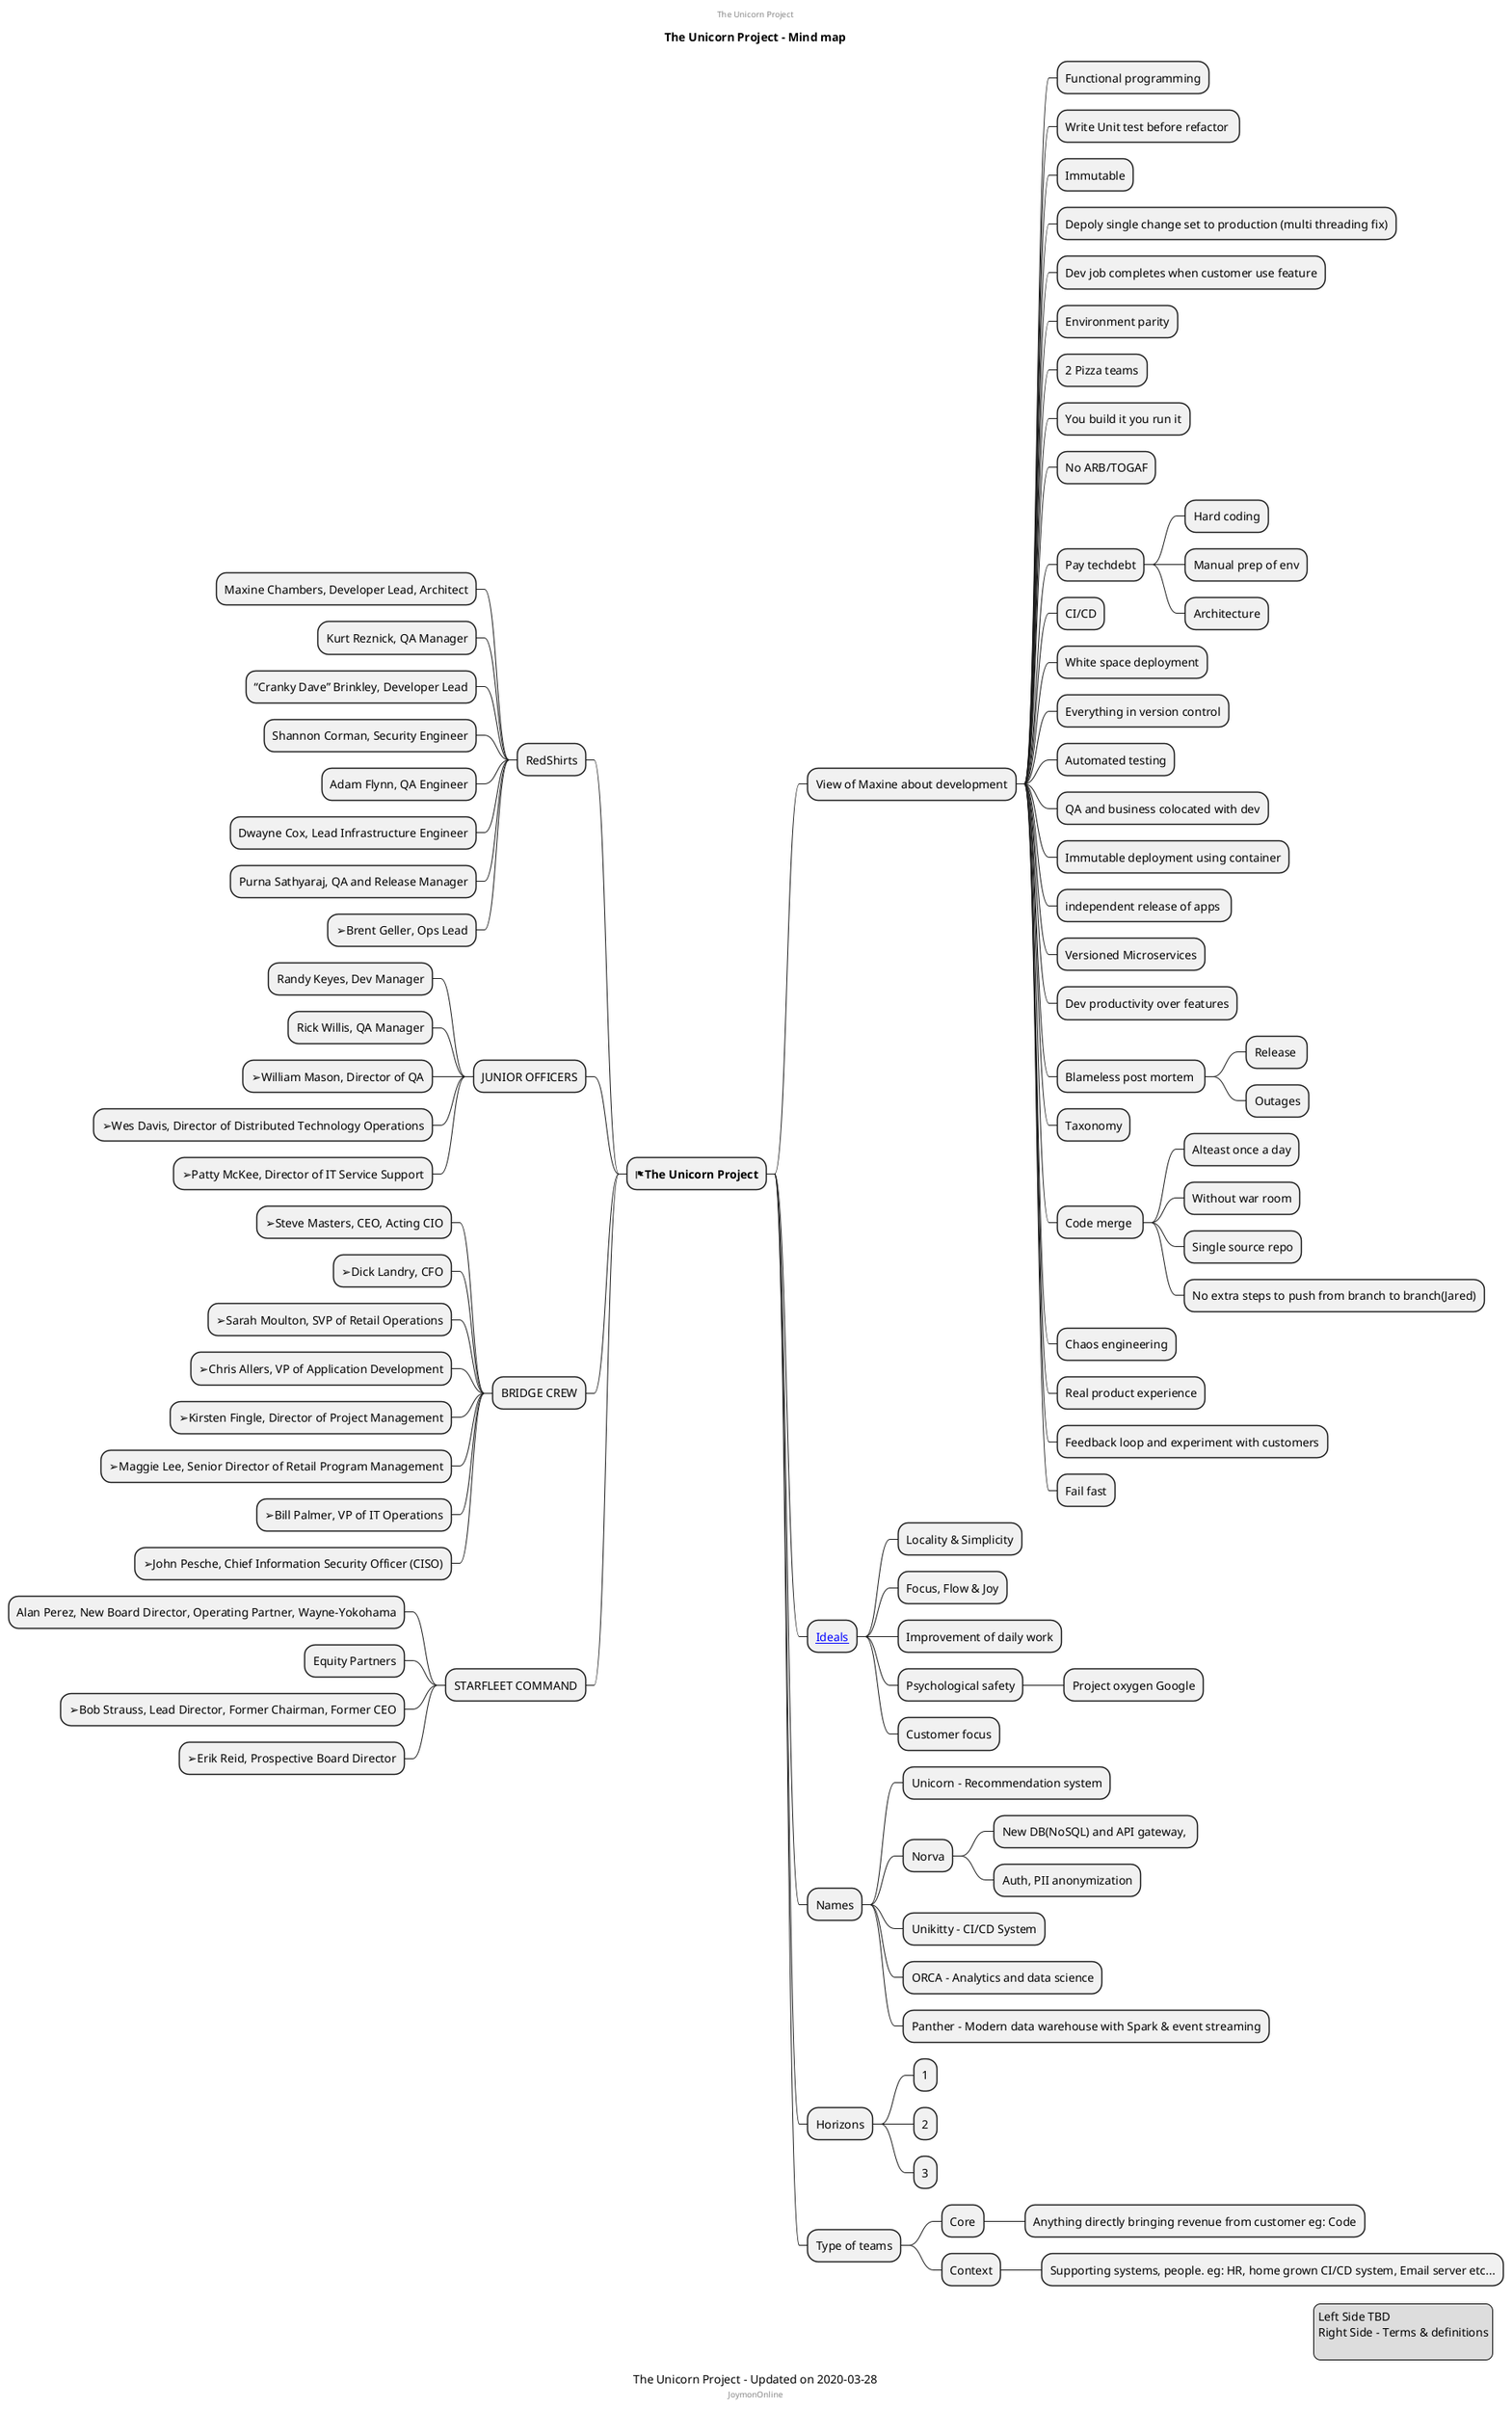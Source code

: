 @startmindmap
caption The Unicorn Project - Updated on 2020-03-28
title The Unicorn Project - Mind map
center header
The Unicorn Project
endheader

* <&flag><b>The Unicorn Project</b>
** View of Maxine about development
*** Functional programming
*** Write Unit test before refactor 
*** Immutable
*** Depoly single change set to production (multi threading fix)
*** Dev job completes when customer use feature
*** Environment parity
*** 2 Pizza teams
*** You build it you run it
*** No ARB/TOGAF
*** Pay techdebt
**** Hard coding
**** Manual prep of env
**** Architecture
*** CI/CD
*** White space deployment
*** Everything in version control
*** Automated testing
*** QA and business colocated with dev
*** Immutable deployment using container
*** independent release of apps 
*** Versioned Microservices
*** Dev productivity over features
*** Blameless post mortem 
**** Release 
**** Outages
*** Taxonomy
*** Code merge 
**** Alteast once a day
**** Without war room
**** Single source repo
**** No extra steps to push from branch to branch(Jared)
*** Chaos engineering
*** Real product experience
*** Feedback loop and experiment with customers
*** Fail fast
** [[https://www.linkedin.com/pulse/unicorn-project-five-ideals-michal-florys/ Ideals]]
*** Locality & Simplicity
*** Focus, Flow & Joy
*** Improvement of daily work
*** Psychological safety
**** Project oxygen Google
*** Customer focus
** Names
*** Unicorn - Recommendation system
*** Norva
**** New DB(NoSQL) and API gateway, 
**** Auth, PII anonymization
*** Unikitty - CI/CD System
*** ORCA - Analytics and data science
*** Panther - Modern data warehouse with Spark & event streaming
** Horizons
*** 1
*** 2
*** 3
** Type of teams
*** Core
**** Anything directly bringing revenue from customer eg: Code
*** Context
**** Supporting systems, people. eg: HR, home grown CI/CD system, Email server etc...
left side
** RedShirts
*** Maxine Chambers, Developer Lead, Architect
*** Kurt Reznick, QA Manager
*** “Cranky Dave” Brinkley, Developer Lead
*** Shannon Corman, Security Engineer
*** Adam Flynn, QA Engineer
*** Dwayne Cox, Lead Infrastructure Engineer
*** Purna Sathyaraj, QA and Release Manager
*** ➢Brent Geller, Ops Lead
** JUNIOR OFFICERS
*** Randy Keyes, Dev Manager
*** Rick Willis, QA Manager
*** ➢William Mason, Director of QA
*** ➢Wes Davis, Director of Distributed Technology Operations
*** ➢Patty McKee, Director of IT Service Support
** BRIDGE CREW
*** ➢Steve Masters, CEO, Acting CIO
*** ➢Dick Landry, CFO
*** ➢Sarah Moulton, SVP of Retail Operations
*** ➢Chris Allers, VP of Application Development
*** ➢Kirsten Fingle, Director of Project Management
*** ➢Maggie Lee, Senior Director of Retail Program Management
*** ➢Bill Palmer, VP of IT Operations
*** ➢John Pesche, Chief Information Security Officer (CISO)
** STARFLEET COMMAND
*** Alan Perez, New Board Director, Operating Partner, Wayne-Yokohama
*** Equity Partners
*** ➢Bob Strauss, Lead Director, Former Chairman, Former CEO
*** ➢Erik Reid, Prospective Board Director
center footer JoymonOnline

legend right
  Left Side TBD
  Right Side - Terms & definitions
  
endlegend

@endmindmap
